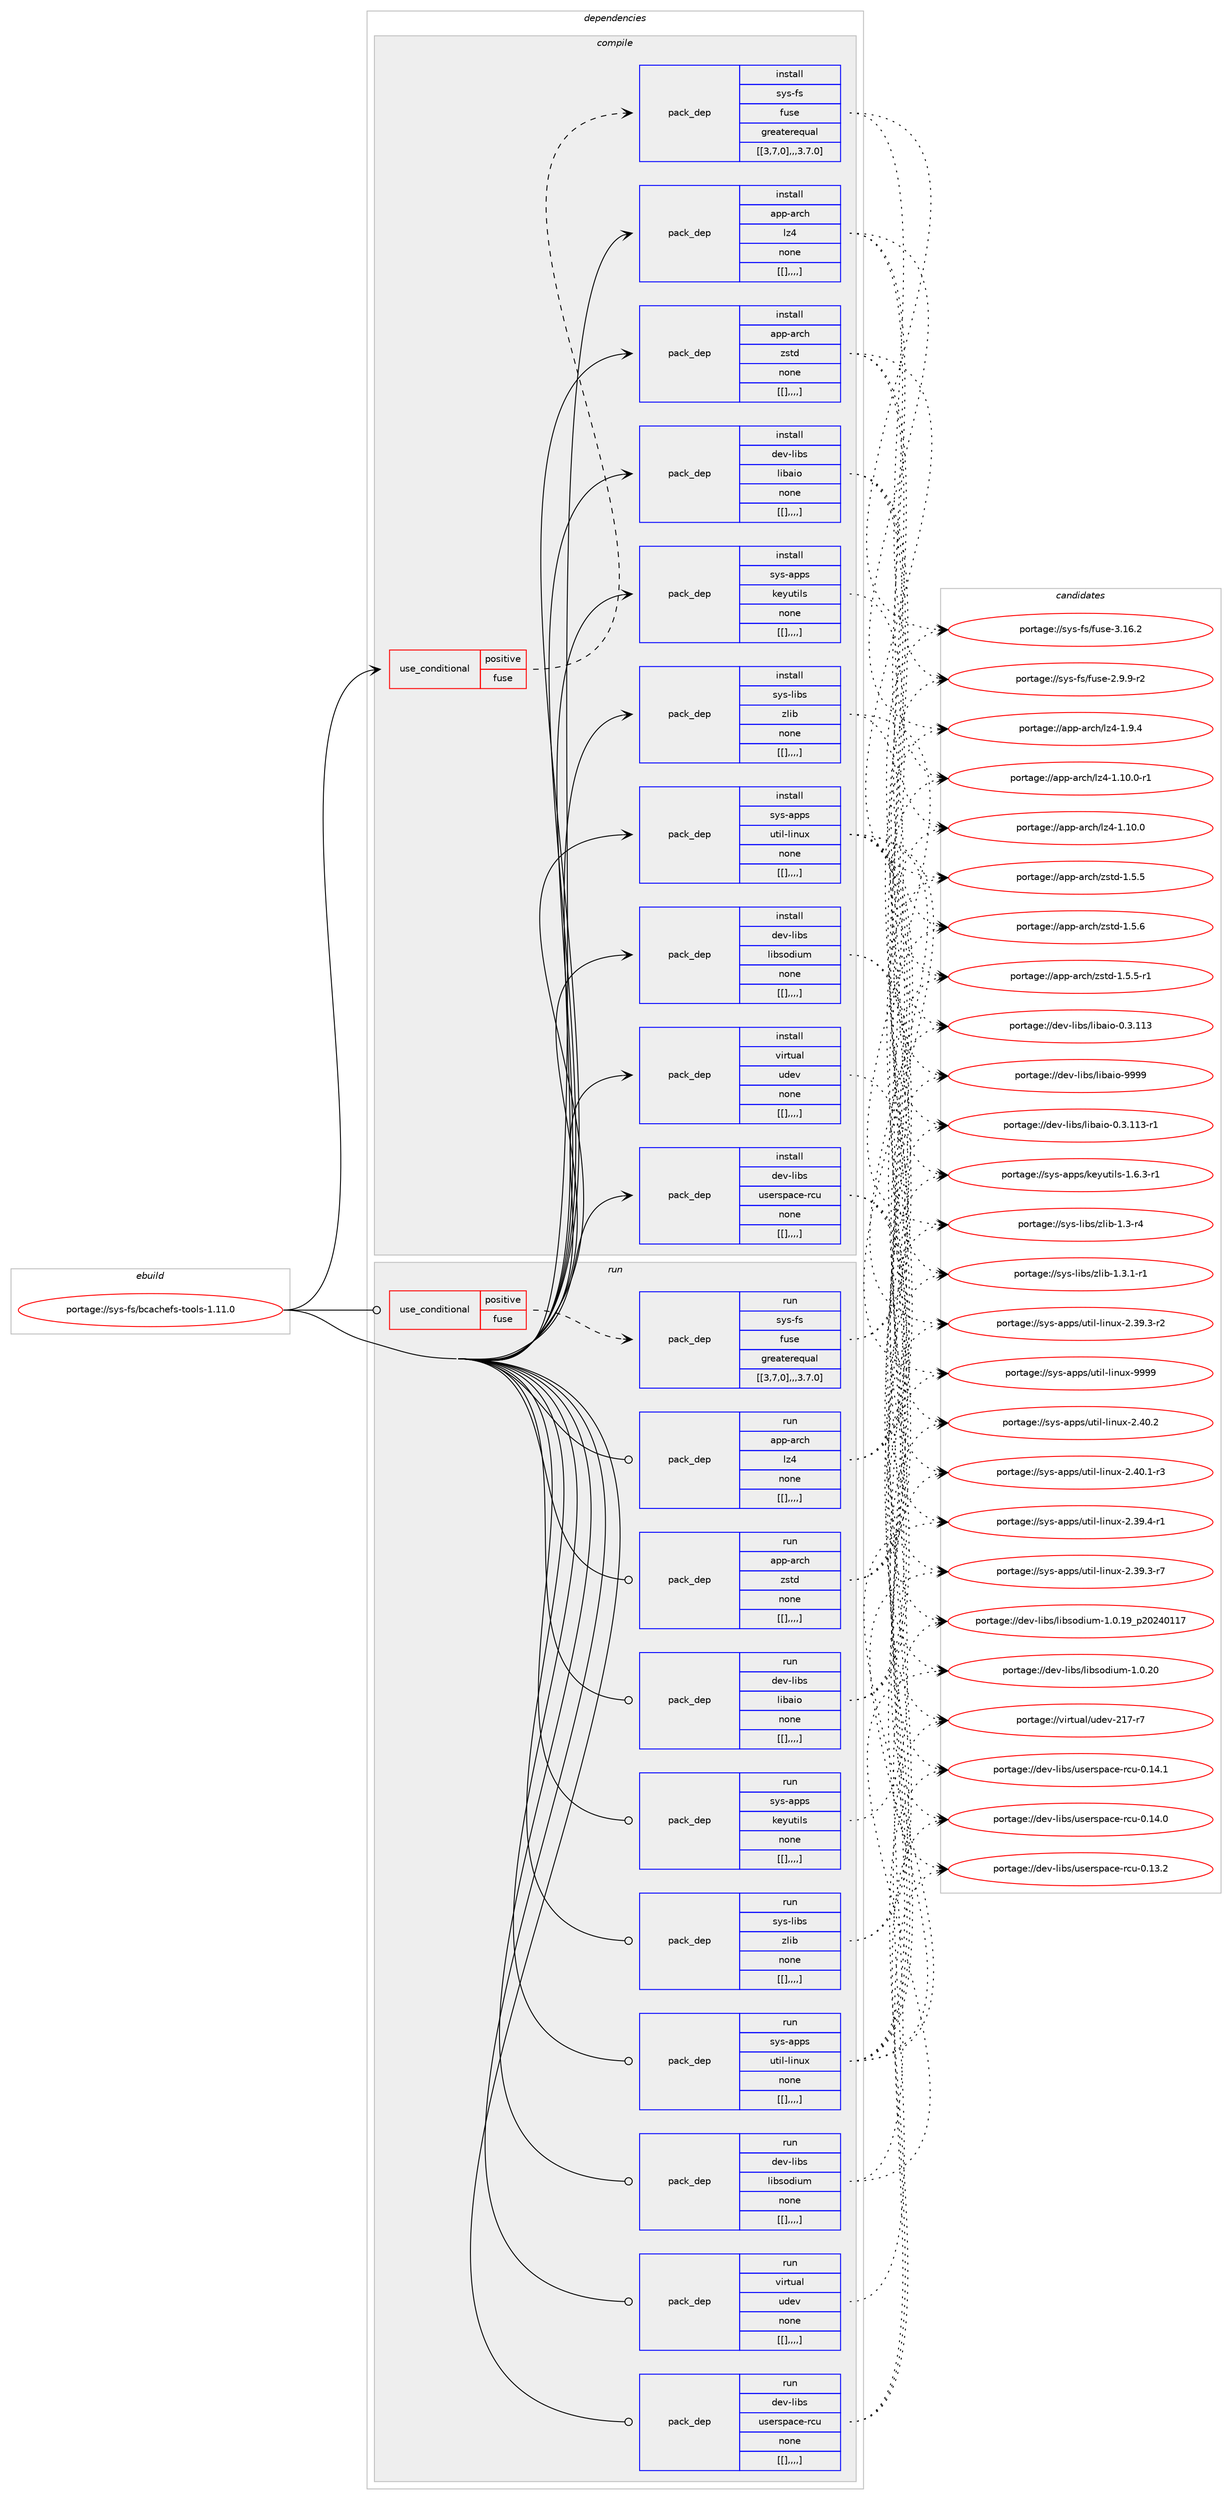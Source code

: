 digraph prolog {

# *************
# Graph options
# *************

newrank=true;
concentrate=true;
compound=true;
graph [rankdir=LR,fontname=Helvetica,fontsize=10,ranksep=1.5];#, ranksep=2.5, nodesep=0.2];
edge  [arrowhead=vee];
node  [fontname=Helvetica,fontsize=10];

# **********
# The ebuild
# **********

subgraph cluster_leftcol {
color=gray;
label=<<i>ebuild</i>>;
id [label="portage://sys-fs/bcachefs-tools-1.11.0", color=red, width=4, href="../sys-fs/bcachefs-tools-1.11.0.svg"];
}

# ****************
# The dependencies
# ****************

subgraph cluster_midcol {
color=gray;
label=<<i>dependencies</i>>;
subgraph cluster_compile {
fillcolor="#eeeeee";
style=filled;
label=<<i>compile</i>>;
subgraph cond122822 {
dependency459279 [label=<<TABLE BORDER="0" CELLBORDER="1" CELLSPACING="0" CELLPADDING="4"><TR><TD ROWSPAN="3" CELLPADDING="10">use_conditional</TD></TR><TR><TD>positive</TD></TR><TR><TD>fuse</TD></TR></TABLE>>, shape=none, color=red];
subgraph pack333224 {
dependency459312 [label=<<TABLE BORDER="0" CELLBORDER="1" CELLSPACING="0" CELLPADDING="4" WIDTH="220"><TR><TD ROWSPAN="6" CELLPADDING="30">pack_dep</TD></TR><TR><TD WIDTH="110">install</TD></TR><TR><TD>sys-fs</TD></TR><TR><TD>fuse</TD></TR><TR><TD>greaterequal</TD></TR><TR><TD>[[3,7,0],,,3.7.0]</TD></TR></TABLE>>, shape=none, color=blue];
}
dependency459279:e -> dependency459312:w [weight=20,style="dashed",arrowhead="vee"];
}
id:e -> dependency459279:w [weight=20,style="solid",arrowhead="vee"];
subgraph pack333262 {
dependency459347 [label=<<TABLE BORDER="0" CELLBORDER="1" CELLSPACING="0" CELLPADDING="4" WIDTH="220"><TR><TD ROWSPAN="6" CELLPADDING="30">pack_dep</TD></TR><TR><TD WIDTH="110">install</TD></TR><TR><TD>app-arch</TD></TR><TR><TD>lz4</TD></TR><TR><TD>none</TD></TR><TR><TD>[[],,,,]</TD></TR></TABLE>>, shape=none, color=blue];
}
id:e -> dependency459347:w [weight=20,style="solid",arrowhead="vee"];
subgraph pack333277 {
dependency459351 [label=<<TABLE BORDER="0" CELLBORDER="1" CELLSPACING="0" CELLPADDING="4" WIDTH="220"><TR><TD ROWSPAN="6" CELLPADDING="30">pack_dep</TD></TR><TR><TD WIDTH="110">install</TD></TR><TR><TD>app-arch</TD></TR><TR><TD>zstd</TD></TR><TR><TD>none</TD></TR><TR><TD>[[],,,,]</TD></TR></TABLE>>, shape=none, color=blue];
}
id:e -> dependency459351:w [weight=20,style="solid",arrowhead="vee"];
subgraph pack333291 {
dependency459370 [label=<<TABLE BORDER="0" CELLBORDER="1" CELLSPACING="0" CELLPADDING="4" WIDTH="220"><TR><TD ROWSPAN="6" CELLPADDING="30">pack_dep</TD></TR><TR><TD WIDTH="110">install</TD></TR><TR><TD>dev-libs</TD></TR><TR><TD>libaio</TD></TR><TR><TD>none</TD></TR><TR><TD>[[],,,,]</TD></TR></TABLE>>, shape=none, color=blue];
}
id:e -> dependency459370:w [weight=20,style="solid",arrowhead="vee"];
subgraph pack333317 {
dependency459465 [label=<<TABLE BORDER="0" CELLBORDER="1" CELLSPACING="0" CELLPADDING="4" WIDTH="220"><TR><TD ROWSPAN="6" CELLPADDING="30">pack_dep</TD></TR><TR><TD WIDTH="110">install</TD></TR><TR><TD>dev-libs</TD></TR><TR><TD>libsodium</TD></TR><TR><TD>none</TD></TR><TR><TD>[[],,,,]</TD></TR></TABLE>>, shape=none, color=blue];
}
id:e -> dependency459465:w [weight=20,style="solid",arrowhead="vee"];
subgraph pack333378 {
dependency459497 [label=<<TABLE BORDER="0" CELLBORDER="1" CELLSPACING="0" CELLPADDING="4" WIDTH="220"><TR><TD ROWSPAN="6" CELLPADDING="30">pack_dep</TD></TR><TR><TD WIDTH="110">install</TD></TR><TR><TD>dev-libs</TD></TR><TR><TD>userspace-rcu</TD></TR><TR><TD>none</TD></TR><TR><TD>[[],,,,]</TD></TR></TABLE>>, shape=none, color=blue];
}
id:e -> dependency459497:w [weight=20,style="solid",arrowhead="vee"];
subgraph pack333381 {
dependency459529 [label=<<TABLE BORDER="0" CELLBORDER="1" CELLSPACING="0" CELLPADDING="4" WIDTH="220"><TR><TD ROWSPAN="6" CELLPADDING="30">pack_dep</TD></TR><TR><TD WIDTH="110">install</TD></TR><TR><TD>sys-apps</TD></TR><TR><TD>keyutils</TD></TR><TR><TD>none</TD></TR><TR><TD>[[],,,,]</TD></TR></TABLE>>, shape=none, color=blue];
}
id:e -> dependency459529:w [weight=20,style="solid",arrowhead="vee"];
subgraph pack333401 {
dependency459547 [label=<<TABLE BORDER="0" CELLBORDER="1" CELLSPACING="0" CELLPADDING="4" WIDTH="220"><TR><TD ROWSPAN="6" CELLPADDING="30">pack_dep</TD></TR><TR><TD WIDTH="110">install</TD></TR><TR><TD>sys-apps</TD></TR><TR><TD>util-linux</TD></TR><TR><TD>none</TD></TR><TR><TD>[[],,,,]</TD></TR></TABLE>>, shape=none, color=blue];
}
id:e -> dependency459547:w [weight=20,style="solid",arrowhead="vee"];
subgraph pack333441 {
dependency459589 [label=<<TABLE BORDER="0" CELLBORDER="1" CELLSPACING="0" CELLPADDING="4" WIDTH="220"><TR><TD ROWSPAN="6" CELLPADDING="30">pack_dep</TD></TR><TR><TD WIDTH="110">install</TD></TR><TR><TD>sys-libs</TD></TR><TR><TD>zlib</TD></TR><TR><TD>none</TD></TR><TR><TD>[[],,,,]</TD></TR></TABLE>>, shape=none, color=blue];
}
id:e -> dependency459589:w [weight=20,style="solid",arrowhead="vee"];
subgraph pack333464 {
dependency459612 [label=<<TABLE BORDER="0" CELLBORDER="1" CELLSPACING="0" CELLPADDING="4" WIDTH="220"><TR><TD ROWSPAN="6" CELLPADDING="30">pack_dep</TD></TR><TR><TD WIDTH="110">install</TD></TR><TR><TD>virtual</TD></TR><TR><TD>udev</TD></TR><TR><TD>none</TD></TR><TR><TD>[[],,,,]</TD></TR></TABLE>>, shape=none, color=blue];
}
id:e -> dependency459612:w [weight=20,style="solid",arrowhead="vee"];
}
subgraph cluster_compileandrun {
fillcolor="#eeeeee";
style=filled;
label=<<i>compile and run</i>>;
}
subgraph cluster_run {
fillcolor="#eeeeee";
style=filled;
label=<<i>run</i>>;
subgraph cond122910 {
dependency459618 [label=<<TABLE BORDER="0" CELLBORDER="1" CELLSPACING="0" CELLPADDING="4"><TR><TD ROWSPAN="3" CELLPADDING="10">use_conditional</TD></TR><TR><TD>positive</TD></TR><TR><TD>fuse</TD></TR></TABLE>>, shape=none, color=red];
subgraph pack333468 {
dependency459636 [label=<<TABLE BORDER="0" CELLBORDER="1" CELLSPACING="0" CELLPADDING="4" WIDTH="220"><TR><TD ROWSPAN="6" CELLPADDING="30">pack_dep</TD></TR><TR><TD WIDTH="110">run</TD></TR><TR><TD>sys-fs</TD></TR><TR><TD>fuse</TD></TR><TR><TD>greaterequal</TD></TR><TR><TD>[[3,7,0],,,3.7.0]</TD></TR></TABLE>>, shape=none, color=blue];
}
dependency459618:e -> dependency459636:w [weight=20,style="dashed",arrowhead="vee"];
}
id:e -> dependency459618:w [weight=20,style="solid",arrowhead="odot"];
subgraph pack333484 {
dependency459726 [label=<<TABLE BORDER="0" CELLBORDER="1" CELLSPACING="0" CELLPADDING="4" WIDTH="220"><TR><TD ROWSPAN="6" CELLPADDING="30">pack_dep</TD></TR><TR><TD WIDTH="110">run</TD></TR><TR><TD>app-arch</TD></TR><TR><TD>lz4</TD></TR><TR><TD>none</TD></TR><TR><TD>[[],,,,]</TD></TR></TABLE>>, shape=none, color=blue];
}
id:e -> dependency459726:w [weight=20,style="solid",arrowhead="odot"];
subgraph pack333551 {
dependency459749 [label=<<TABLE BORDER="0" CELLBORDER="1" CELLSPACING="0" CELLPADDING="4" WIDTH="220"><TR><TD ROWSPAN="6" CELLPADDING="30">pack_dep</TD></TR><TR><TD WIDTH="110">run</TD></TR><TR><TD>app-arch</TD></TR><TR><TD>zstd</TD></TR><TR><TD>none</TD></TR><TR><TD>[[],,,,]</TD></TR></TABLE>>, shape=none, color=blue];
}
id:e -> dependency459749:w [weight=20,style="solid",arrowhead="odot"];
subgraph pack333581 {
dependency459772 [label=<<TABLE BORDER="0" CELLBORDER="1" CELLSPACING="0" CELLPADDING="4" WIDTH="220"><TR><TD ROWSPAN="6" CELLPADDING="30">pack_dep</TD></TR><TR><TD WIDTH="110">run</TD></TR><TR><TD>dev-libs</TD></TR><TR><TD>libaio</TD></TR><TR><TD>none</TD></TR><TR><TD>[[],,,,]</TD></TR></TABLE>>, shape=none, color=blue];
}
id:e -> dependency459772:w [weight=20,style="solid",arrowhead="odot"];
subgraph pack333585 {
dependency459776 [label=<<TABLE BORDER="0" CELLBORDER="1" CELLSPACING="0" CELLPADDING="4" WIDTH="220"><TR><TD ROWSPAN="6" CELLPADDING="30">pack_dep</TD></TR><TR><TD WIDTH="110">run</TD></TR><TR><TD>dev-libs</TD></TR><TR><TD>libsodium</TD></TR><TR><TD>none</TD></TR><TR><TD>[[],,,,]</TD></TR></TABLE>>, shape=none, color=blue];
}
id:e -> dependency459776:w [weight=20,style="solid",arrowhead="odot"];
subgraph pack333590 {
dependency459780 [label=<<TABLE BORDER="0" CELLBORDER="1" CELLSPACING="0" CELLPADDING="4" WIDTH="220"><TR><TD ROWSPAN="6" CELLPADDING="30">pack_dep</TD></TR><TR><TD WIDTH="110">run</TD></TR><TR><TD>dev-libs</TD></TR><TR><TD>userspace-rcu</TD></TR><TR><TD>none</TD></TR><TR><TD>[[],,,,]</TD></TR></TABLE>>, shape=none, color=blue];
}
id:e -> dependency459780:w [weight=20,style="solid",arrowhead="odot"];
subgraph pack333605 {
dependency459806 [label=<<TABLE BORDER="0" CELLBORDER="1" CELLSPACING="0" CELLPADDING="4" WIDTH="220"><TR><TD ROWSPAN="6" CELLPADDING="30">pack_dep</TD></TR><TR><TD WIDTH="110">run</TD></TR><TR><TD>sys-apps</TD></TR><TR><TD>keyutils</TD></TR><TR><TD>none</TD></TR><TR><TD>[[],,,,]</TD></TR></TABLE>>, shape=none, color=blue];
}
id:e -> dependency459806:w [weight=20,style="solid",arrowhead="odot"];
subgraph pack333608 {
dependency459810 [label=<<TABLE BORDER="0" CELLBORDER="1" CELLSPACING="0" CELLPADDING="4" WIDTH="220"><TR><TD ROWSPAN="6" CELLPADDING="30">pack_dep</TD></TR><TR><TD WIDTH="110">run</TD></TR><TR><TD>sys-apps</TD></TR><TR><TD>util-linux</TD></TR><TR><TD>none</TD></TR><TR><TD>[[],,,,]</TD></TR></TABLE>>, shape=none, color=blue];
}
id:e -> dependency459810:w [weight=20,style="solid",arrowhead="odot"];
subgraph pack333617 {
dependency459845 [label=<<TABLE BORDER="0" CELLBORDER="1" CELLSPACING="0" CELLPADDING="4" WIDTH="220"><TR><TD ROWSPAN="6" CELLPADDING="30">pack_dep</TD></TR><TR><TD WIDTH="110">run</TD></TR><TR><TD>sys-libs</TD></TR><TR><TD>zlib</TD></TR><TR><TD>none</TD></TR><TR><TD>[[],,,,]</TD></TR></TABLE>>, shape=none, color=blue];
}
id:e -> dependency459845:w [weight=20,style="solid",arrowhead="odot"];
subgraph pack333646 {
dependency459865 [label=<<TABLE BORDER="0" CELLBORDER="1" CELLSPACING="0" CELLPADDING="4" WIDTH="220"><TR><TD ROWSPAN="6" CELLPADDING="30">pack_dep</TD></TR><TR><TD WIDTH="110">run</TD></TR><TR><TD>virtual</TD></TR><TR><TD>udev</TD></TR><TR><TD>none</TD></TR><TR><TD>[[],,,,]</TD></TR></TABLE>>, shape=none, color=blue];
}
id:e -> dependency459865:w [weight=20,style="solid",arrowhead="odot"];
}
}

# **************
# The candidates
# **************

subgraph cluster_choices {
rank=same;
color=gray;
label=<<i>candidates</i>>;

subgraph choice332349 {
color=black;
nodesep=1;
choice115121115451021154710211711510145514649544650 [label="portage://sys-fs/fuse-3.16.2", color=red, width=4,href="../sys-fs/fuse-3.16.2.svg"];
choice11512111545102115471021171151014550465746574511450 [label="portage://sys-fs/fuse-2.9.9-r2", color=red, width=4,href="../sys-fs/fuse-2.9.9-r2.svg"];
dependency459312:e -> choice115121115451021154710211711510145514649544650:w [style=dotted,weight="100"];
dependency459312:e -> choice11512111545102115471021171151014550465746574511450:w [style=dotted,weight="100"];
}
subgraph choice332362 {
color=black;
nodesep=1;
choice971121124597114991044710812252454946494846484511449 [label="portage://app-arch/lz4-1.10.0-r1", color=red, width=4,href="../app-arch/lz4-1.10.0-r1.svg"];
choice97112112459711499104471081225245494649484648 [label="portage://app-arch/lz4-1.10.0", color=red, width=4,href="../app-arch/lz4-1.10.0.svg"];
choice971121124597114991044710812252454946574652 [label="portage://app-arch/lz4-1.9.4", color=red, width=4,href="../app-arch/lz4-1.9.4.svg"];
dependency459347:e -> choice971121124597114991044710812252454946494846484511449:w [style=dotted,weight="100"];
dependency459347:e -> choice97112112459711499104471081225245494649484648:w [style=dotted,weight="100"];
dependency459347:e -> choice971121124597114991044710812252454946574652:w [style=dotted,weight="100"];
}
subgraph choice332366 {
color=black;
nodesep=1;
choice9711211245971149910447122115116100454946534654 [label="portage://app-arch/zstd-1.5.6", color=red, width=4,href="../app-arch/zstd-1.5.6.svg"];
choice97112112459711499104471221151161004549465346534511449 [label="portage://app-arch/zstd-1.5.5-r1", color=red, width=4,href="../app-arch/zstd-1.5.5-r1.svg"];
choice9711211245971149910447122115116100454946534653 [label="portage://app-arch/zstd-1.5.5", color=red, width=4,href="../app-arch/zstd-1.5.5.svg"];
dependency459351:e -> choice9711211245971149910447122115116100454946534654:w [style=dotted,weight="100"];
dependency459351:e -> choice97112112459711499104471221151161004549465346534511449:w [style=dotted,weight="100"];
dependency459351:e -> choice9711211245971149910447122115116100454946534653:w [style=dotted,weight="100"];
}
subgraph choice332389 {
color=black;
nodesep=1;
choice10010111845108105981154710810598971051114557575757 [label="portage://dev-libs/libaio-9999", color=red, width=4,href="../dev-libs/libaio-9999.svg"];
choice100101118451081059811547108105989710511145484651464949514511449 [label="portage://dev-libs/libaio-0.3.113-r1", color=red, width=4,href="../dev-libs/libaio-0.3.113-r1.svg"];
choice10010111845108105981154710810598971051114548465146494951 [label="portage://dev-libs/libaio-0.3.113", color=red, width=4,href="../dev-libs/libaio-0.3.113.svg"];
dependency459370:e -> choice10010111845108105981154710810598971051114557575757:w [style=dotted,weight="100"];
dependency459370:e -> choice100101118451081059811547108105989710511145484651464949514511449:w [style=dotted,weight="100"];
dependency459370:e -> choice10010111845108105981154710810598971051114548465146494951:w [style=dotted,weight="100"];
}
subgraph choice332403 {
color=black;
nodesep=1;
choice1001011184510810598115471081059811511110010511710945494648465048 [label="portage://dev-libs/libsodium-1.0.20", color=red, width=4,href="../dev-libs/libsodium-1.0.20.svg"];
choice1001011184510810598115471081059811511110010511710945494648464957951125048505248494955 [label="portage://dev-libs/libsodium-1.0.19_p20240117", color=red, width=4,href="../dev-libs/libsodium-1.0.19_p20240117.svg"];
dependency459465:e -> choice1001011184510810598115471081059811511110010511710945494648465048:w [style=dotted,weight="100"];
dependency459465:e -> choice1001011184510810598115471081059811511110010511710945494648464957951125048505248494955:w [style=dotted,weight="100"];
}
subgraph choice332449 {
color=black;
nodesep=1;
choice1001011184510810598115471171151011141151129799101451149911745484649524649 [label="portage://dev-libs/userspace-rcu-0.14.1", color=red, width=4,href="../dev-libs/userspace-rcu-0.14.1.svg"];
choice1001011184510810598115471171151011141151129799101451149911745484649524648 [label="portage://dev-libs/userspace-rcu-0.14.0", color=red, width=4,href="../dev-libs/userspace-rcu-0.14.0.svg"];
choice1001011184510810598115471171151011141151129799101451149911745484649514650 [label="portage://dev-libs/userspace-rcu-0.13.2", color=red, width=4,href="../dev-libs/userspace-rcu-0.13.2.svg"];
dependency459497:e -> choice1001011184510810598115471171151011141151129799101451149911745484649524649:w [style=dotted,weight="100"];
dependency459497:e -> choice1001011184510810598115471171151011141151129799101451149911745484649524648:w [style=dotted,weight="100"];
dependency459497:e -> choice1001011184510810598115471171151011141151129799101451149911745484649514650:w [style=dotted,weight="100"];
}
subgraph choice332498 {
color=black;
nodesep=1;
choice1151211154597112112115471071011211171161051081154549465446514511449 [label="portage://sys-apps/keyutils-1.6.3-r1", color=red, width=4,href="../sys-apps/keyutils-1.6.3-r1.svg"];
dependency459529:e -> choice1151211154597112112115471071011211171161051081154549465446514511449:w [style=dotted,weight="100"];
}
subgraph choice332508 {
color=black;
nodesep=1;
choice115121115459711211211547117116105108451081051101171204557575757 [label="portage://sys-apps/util-linux-9999", color=red, width=4,href="../sys-apps/util-linux-9999.svg"];
choice1151211154597112112115471171161051084510810511011712045504652484650 [label="portage://sys-apps/util-linux-2.40.2", color=red, width=4,href="../sys-apps/util-linux-2.40.2.svg"];
choice11512111545971121121154711711610510845108105110117120455046524846494511451 [label="portage://sys-apps/util-linux-2.40.1-r3", color=red, width=4,href="../sys-apps/util-linux-2.40.1-r3.svg"];
choice11512111545971121121154711711610510845108105110117120455046515746524511449 [label="portage://sys-apps/util-linux-2.39.4-r1", color=red, width=4,href="../sys-apps/util-linux-2.39.4-r1.svg"];
choice11512111545971121121154711711610510845108105110117120455046515746514511455 [label="portage://sys-apps/util-linux-2.39.3-r7", color=red, width=4,href="../sys-apps/util-linux-2.39.3-r7.svg"];
choice11512111545971121121154711711610510845108105110117120455046515746514511450 [label="portage://sys-apps/util-linux-2.39.3-r2", color=red, width=4,href="../sys-apps/util-linux-2.39.3-r2.svg"];
dependency459547:e -> choice115121115459711211211547117116105108451081051101171204557575757:w [style=dotted,weight="100"];
dependency459547:e -> choice1151211154597112112115471171161051084510810511011712045504652484650:w [style=dotted,weight="100"];
dependency459547:e -> choice11512111545971121121154711711610510845108105110117120455046524846494511451:w [style=dotted,weight="100"];
dependency459547:e -> choice11512111545971121121154711711610510845108105110117120455046515746524511449:w [style=dotted,weight="100"];
dependency459547:e -> choice11512111545971121121154711711610510845108105110117120455046515746514511455:w [style=dotted,weight="100"];
dependency459547:e -> choice11512111545971121121154711711610510845108105110117120455046515746514511450:w [style=dotted,weight="100"];
}
subgraph choice332515 {
color=black;
nodesep=1;
choice115121115451081059811547122108105984549465146494511449 [label="portage://sys-libs/zlib-1.3.1-r1", color=red, width=4,href="../sys-libs/zlib-1.3.1-r1.svg"];
choice11512111545108105981154712210810598454946514511452 [label="portage://sys-libs/zlib-1.3-r4", color=red, width=4,href="../sys-libs/zlib-1.3-r4.svg"];
dependency459589:e -> choice115121115451081059811547122108105984549465146494511449:w [style=dotted,weight="100"];
dependency459589:e -> choice11512111545108105981154712210810598454946514511452:w [style=dotted,weight="100"];
}
subgraph choice332520 {
color=black;
nodesep=1;
choice1181051141161179710847117100101118455049554511455 [label="portage://virtual/udev-217-r7", color=red, width=4,href="../virtual/udev-217-r7.svg"];
dependency459612:e -> choice1181051141161179710847117100101118455049554511455:w [style=dotted,weight="100"];
}
subgraph choice332573 {
color=black;
nodesep=1;
choice115121115451021154710211711510145514649544650 [label="portage://sys-fs/fuse-3.16.2", color=red, width=4,href="../sys-fs/fuse-3.16.2.svg"];
choice11512111545102115471021171151014550465746574511450 [label="portage://sys-fs/fuse-2.9.9-r2", color=red, width=4,href="../sys-fs/fuse-2.9.9-r2.svg"];
dependency459636:e -> choice115121115451021154710211711510145514649544650:w [style=dotted,weight="100"];
dependency459636:e -> choice11512111545102115471021171151014550465746574511450:w [style=dotted,weight="100"];
}
subgraph choice332590 {
color=black;
nodesep=1;
choice971121124597114991044710812252454946494846484511449 [label="portage://app-arch/lz4-1.10.0-r1", color=red, width=4,href="../app-arch/lz4-1.10.0-r1.svg"];
choice97112112459711499104471081225245494649484648 [label="portage://app-arch/lz4-1.10.0", color=red, width=4,href="../app-arch/lz4-1.10.0.svg"];
choice971121124597114991044710812252454946574652 [label="portage://app-arch/lz4-1.9.4", color=red, width=4,href="../app-arch/lz4-1.9.4.svg"];
dependency459726:e -> choice971121124597114991044710812252454946494846484511449:w [style=dotted,weight="100"];
dependency459726:e -> choice97112112459711499104471081225245494649484648:w [style=dotted,weight="100"];
dependency459726:e -> choice971121124597114991044710812252454946574652:w [style=dotted,weight="100"];
}
subgraph choice332596 {
color=black;
nodesep=1;
choice9711211245971149910447122115116100454946534654 [label="portage://app-arch/zstd-1.5.6", color=red, width=4,href="../app-arch/zstd-1.5.6.svg"];
choice97112112459711499104471221151161004549465346534511449 [label="portage://app-arch/zstd-1.5.5-r1", color=red, width=4,href="../app-arch/zstd-1.5.5-r1.svg"];
choice9711211245971149910447122115116100454946534653 [label="portage://app-arch/zstd-1.5.5", color=red, width=4,href="../app-arch/zstd-1.5.5.svg"];
dependency459749:e -> choice9711211245971149910447122115116100454946534654:w [style=dotted,weight="100"];
dependency459749:e -> choice97112112459711499104471221151161004549465346534511449:w [style=dotted,weight="100"];
dependency459749:e -> choice9711211245971149910447122115116100454946534653:w [style=dotted,weight="100"];
}
subgraph choice332611 {
color=black;
nodesep=1;
choice10010111845108105981154710810598971051114557575757 [label="portage://dev-libs/libaio-9999", color=red, width=4,href="../dev-libs/libaio-9999.svg"];
choice100101118451081059811547108105989710511145484651464949514511449 [label="portage://dev-libs/libaio-0.3.113-r1", color=red, width=4,href="../dev-libs/libaio-0.3.113-r1.svg"];
choice10010111845108105981154710810598971051114548465146494951 [label="portage://dev-libs/libaio-0.3.113", color=red, width=4,href="../dev-libs/libaio-0.3.113.svg"];
dependency459772:e -> choice10010111845108105981154710810598971051114557575757:w [style=dotted,weight="100"];
dependency459772:e -> choice100101118451081059811547108105989710511145484651464949514511449:w [style=dotted,weight="100"];
dependency459772:e -> choice10010111845108105981154710810598971051114548465146494951:w [style=dotted,weight="100"];
}
subgraph choice332630 {
color=black;
nodesep=1;
choice1001011184510810598115471081059811511110010511710945494648465048 [label="portage://dev-libs/libsodium-1.0.20", color=red, width=4,href="../dev-libs/libsodium-1.0.20.svg"];
choice1001011184510810598115471081059811511110010511710945494648464957951125048505248494955 [label="portage://dev-libs/libsodium-1.0.19_p20240117", color=red, width=4,href="../dev-libs/libsodium-1.0.19_p20240117.svg"];
dependency459776:e -> choice1001011184510810598115471081059811511110010511710945494648465048:w [style=dotted,weight="100"];
dependency459776:e -> choice1001011184510810598115471081059811511110010511710945494648464957951125048505248494955:w [style=dotted,weight="100"];
}
subgraph choice332631 {
color=black;
nodesep=1;
choice1001011184510810598115471171151011141151129799101451149911745484649524649 [label="portage://dev-libs/userspace-rcu-0.14.1", color=red, width=4,href="../dev-libs/userspace-rcu-0.14.1.svg"];
choice1001011184510810598115471171151011141151129799101451149911745484649524648 [label="portage://dev-libs/userspace-rcu-0.14.0", color=red, width=4,href="../dev-libs/userspace-rcu-0.14.0.svg"];
choice1001011184510810598115471171151011141151129799101451149911745484649514650 [label="portage://dev-libs/userspace-rcu-0.13.2", color=red, width=4,href="../dev-libs/userspace-rcu-0.13.2.svg"];
dependency459780:e -> choice1001011184510810598115471171151011141151129799101451149911745484649524649:w [style=dotted,weight="100"];
dependency459780:e -> choice1001011184510810598115471171151011141151129799101451149911745484649524648:w [style=dotted,weight="100"];
dependency459780:e -> choice1001011184510810598115471171151011141151129799101451149911745484649514650:w [style=dotted,weight="100"];
}
subgraph choice332647 {
color=black;
nodesep=1;
choice1151211154597112112115471071011211171161051081154549465446514511449 [label="portage://sys-apps/keyutils-1.6.3-r1", color=red, width=4,href="../sys-apps/keyutils-1.6.3-r1.svg"];
dependency459806:e -> choice1151211154597112112115471071011211171161051081154549465446514511449:w [style=dotted,weight="100"];
}
subgraph choice332663 {
color=black;
nodesep=1;
choice115121115459711211211547117116105108451081051101171204557575757 [label="portage://sys-apps/util-linux-9999", color=red, width=4,href="../sys-apps/util-linux-9999.svg"];
choice1151211154597112112115471171161051084510810511011712045504652484650 [label="portage://sys-apps/util-linux-2.40.2", color=red, width=4,href="../sys-apps/util-linux-2.40.2.svg"];
choice11512111545971121121154711711610510845108105110117120455046524846494511451 [label="portage://sys-apps/util-linux-2.40.1-r3", color=red, width=4,href="../sys-apps/util-linux-2.40.1-r3.svg"];
choice11512111545971121121154711711610510845108105110117120455046515746524511449 [label="portage://sys-apps/util-linux-2.39.4-r1", color=red, width=4,href="../sys-apps/util-linux-2.39.4-r1.svg"];
choice11512111545971121121154711711610510845108105110117120455046515746514511455 [label="portage://sys-apps/util-linux-2.39.3-r7", color=red, width=4,href="../sys-apps/util-linux-2.39.3-r7.svg"];
choice11512111545971121121154711711610510845108105110117120455046515746514511450 [label="portage://sys-apps/util-linux-2.39.3-r2", color=red, width=4,href="../sys-apps/util-linux-2.39.3-r2.svg"];
dependency459810:e -> choice115121115459711211211547117116105108451081051101171204557575757:w [style=dotted,weight="100"];
dependency459810:e -> choice1151211154597112112115471171161051084510810511011712045504652484650:w [style=dotted,weight="100"];
dependency459810:e -> choice11512111545971121121154711711610510845108105110117120455046524846494511451:w [style=dotted,weight="100"];
dependency459810:e -> choice11512111545971121121154711711610510845108105110117120455046515746524511449:w [style=dotted,weight="100"];
dependency459810:e -> choice11512111545971121121154711711610510845108105110117120455046515746514511455:w [style=dotted,weight="100"];
dependency459810:e -> choice11512111545971121121154711711610510845108105110117120455046515746514511450:w [style=dotted,weight="100"];
}
subgraph choice332692 {
color=black;
nodesep=1;
choice115121115451081059811547122108105984549465146494511449 [label="portage://sys-libs/zlib-1.3.1-r1", color=red, width=4,href="../sys-libs/zlib-1.3.1-r1.svg"];
choice11512111545108105981154712210810598454946514511452 [label="portage://sys-libs/zlib-1.3-r4", color=red, width=4,href="../sys-libs/zlib-1.3-r4.svg"];
dependency459845:e -> choice115121115451081059811547122108105984549465146494511449:w [style=dotted,weight="100"];
dependency459845:e -> choice11512111545108105981154712210810598454946514511452:w [style=dotted,weight="100"];
}
subgraph choice332694 {
color=black;
nodesep=1;
choice1181051141161179710847117100101118455049554511455 [label="portage://virtual/udev-217-r7", color=red, width=4,href="../virtual/udev-217-r7.svg"];
dependency459865:e -> choice1181051141161179710847117100101118455049554511455:w [style=dotted,weight="100"];
}
}

}
